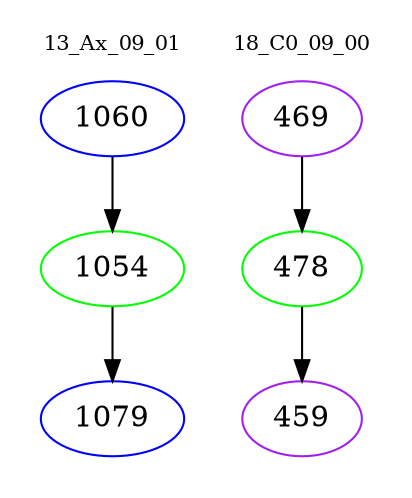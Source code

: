 digraph{
subgraph cluster_0 {
color = white
label = "13_Ax_09_01";
fontsize=10;
T0_1060 [label="1060", color="blue"]
T0_1060 -> T0_1054 [color="black"]
T0_1054 [label="1054", color="green"]
T0_1054 -> T0_1079 [color="black"]
T0_1079 [label="1079", color="blue"]
}
subgraph cluster_1 {
color = white
label = "18_C0_09_00";
fontsize=10;
T1_469 [label="469", color="purple"]
T1_469 -> T1_478 [color="black"]
T1_478 [label="478", color="green"]
T1_478 -> T1_459 [color="black"]
T1_459 [label="459", color="purple"]
}
}
